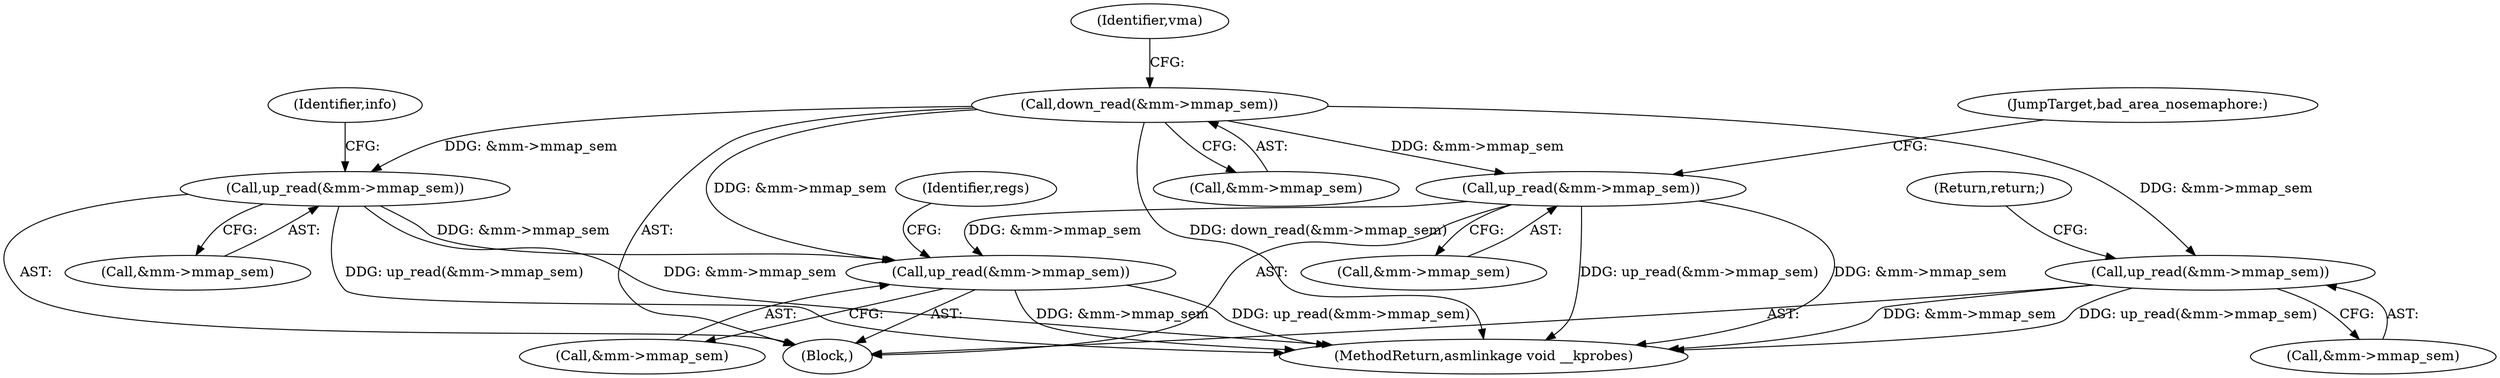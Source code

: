 digraph "0_linux_a8b0ca17b80e92faab46ee7179ba9e99ccb61233_29@API" {
"1000180" [label="(Call,down_read(&mm->mmap_sem))"];
"1000296" [label="(Call,up_read(&mm->mmap_sem))"];
"1000303" [label="(Call,up_read(&mm->mmap_sem))"];
"1000393" [label="(Call,up_read(&mm->mmap_sem))"];
"1000406" [label="(Call,up_read(&mm->mmap_sem))"];
"1000393" [label="(Call,up_read(&mm->mmap_sem))"];
"1000301" [label="(Return,return;)"];
"1000303" [label="(Call,up_read(&mm->mmap_sem))"];
"1000115" [label="(Block,)"];
"1000296" [label="(Call,up_read(&mm->mmap_sem))"];
"1000304" [label="(Call,&mm->mmap_sem)"];
"1000401" [label="(Identifier,regs)"];
"1000308" [label="(JumpTarget,bad_area_nosemaphore:)"];
"1000406" [label="(Call,up_read(&mm->mmap_sem))"];
"1000180" [label="(Call,down_read(&mm->mmap_sem))"];
"1000413" [label="(Identifier,info)"];
"1000186" [label="(Identifier,vma)"];
"1000297" [label="(Call,&mm->mmap_sem)"];
"1000443" [label="(MethodReturn,asmlinkage void __kprobes)"];
"1000394" [label="(Call,&mm->mmap_sem)"];
"1000407" [label="(Call,&mm->mmap_sem)"];
"1000181" [label="(Call,&mm->mmap_sem)"];
"1000180" -> "1000115"  [label="AST: "];
"1000180" -> "1000181"  [label="CFG: "];
"1000181" -> "1000180"  [label="AST: "];
"1000186" -> "1000180"  [label="CFG: "];
"1000180" -> "1000443"  [label="DDG: down_read(&mm->mmap_sem)"];
"1000180" -> "1000296"  [label="DDG: &mm->mmap_sem"];
"1000180" -> "1000303"  [label="DDG: &mm->mmap_sem"];
"1000180" -> "1000393"  [label="DDG: &mm->mmap_sem"];
"1000180" -> "1000406"  [label="DDG: &mm->mmap_sem"];
"1000296" -> "1000115"  [label="AST: "];
"1000296" -> "1000297"  [label="CFG: "];
"1000297" -> "1000296"  [label="AST: "];
"1000301" -> "1000296"  [label="CFG: "];
"1000296" -> "1000443"  [label="DDG: up_read(&mm->mmap_sem)"];
"1000296" -> "1000443"  [label="DDG: &mm->mmap_sem"];
"1000303" -> "1000115"  [label="AST: "];
"1000303" -> "1000304"  [label="CFG: "];
"1000304" -> "1000303"  [label="AST: "];
"1000308" -> "1000303"  [label="CFG: "];
"1000303" -> "1000443"  [label="DDG: &mm->mmap_sem"];
"1000303" -> "1000443"  [label="DDG: up_read(&mm->mmap_sem)"];
"1000303" -> "1000393"  [label="DDG: &mm->mmap_sem"];
"1000393" -> "1000115"  [label="AST: "];
"1000393" -> "1000394"  [label="CFG: "];
"1000394" -> "1000393"  [label="AST: "];
"1000401" -> "1000393"  [label="CFG: "];
"1000393" -> "1000443"  [label="DDG: &mm->mmap_sem"];
"1000393" -> "1000443"  [label="DDG: up_read(&mm->mmap_sem)"];
"1000406" -> "1000393"  [label="DDG: &mm->mmap_sem"];
"1000406" -> "1000115"  [label="AST: "];
"1000406" -> "1000407"  [label="CFG: "];
"1000407" -> "1000406"  [label="AST: "];
"1000413" -> "1000406"  [label="CFG: "];
"1000406" -> "1000443"  [label="DDG: &mm->mmap_sem"];
"1000406" -> "1000443"  [label="DDG: up_read(&mm->mmap_sem)"];
}
